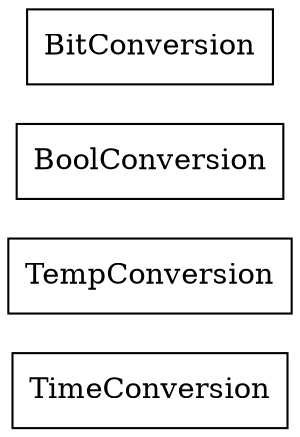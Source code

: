 strict digraph class_diagram {
  rankdir=LR;
  TypeTimeConversion[
    label="TimeConversion",
    URL="TimeConversion.html",
    tooltip="com.sekati.convert.TimeConversion",
    shape="record"
  ];
  TypeTempConversion[
    label="TempConversion",
    URL="TempConversion.html",
    tooltip="com.sekati.convert.TempConversion",
    shape="record"
  ];
  TypeBoolConversion[
    label="BoolConversion",
    URL="BoolConversion.html",
    tooltip="com.sekati.convert.BoolConversion",
    shape="record"
  ];
  TypeBitConversion[
    label="BitConversion",
    URL="BitConversion.html",
    tooltip="com.sekati.convert.BitConversion",
    shape="record"
  ];
}
